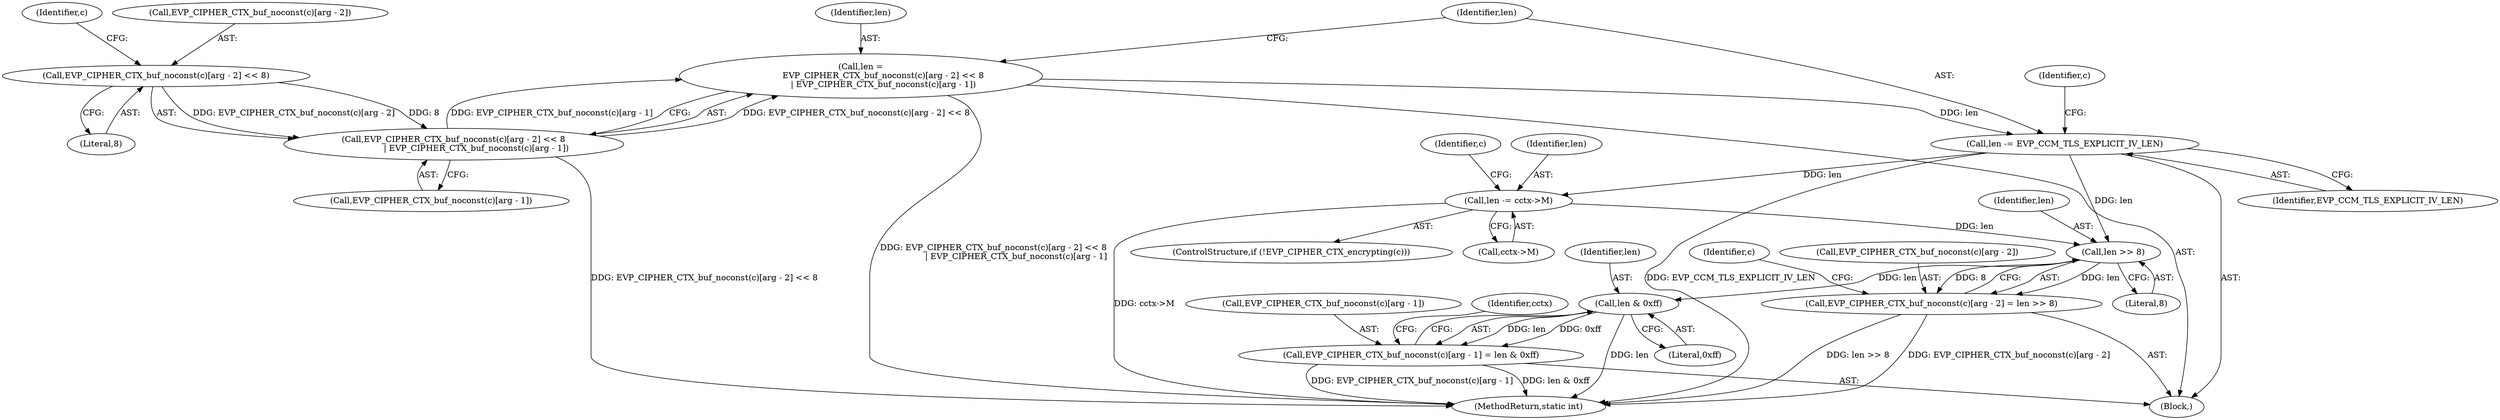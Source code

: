 digraph "0_openssl_00d965474b22b54e4275232bc71ee0c699c5cd21@pointer" {
"1000203" [label="(Call,len -= cctx->M)"];
"1000196" [label="(Call,len -= EVP_CCM_TLS_EXPLICIT_IV_LEN)"];
"1000179" [label="(Call,len =\n                 EVP_CIPHER_CTX_buf_noconst(c)[arg - 2] << 8\n                 | EVP_CIPHER_CTX_buf_noconst(c)[arg - 1])"];
"1000181" [label="(Call,EVP_CIPHER_CTX_buf_noconst(c)[arg - 2] << 8\n                 | EVP_CIPHER_CTX_buf_noconst(c)[arg - 1])"];
"1000182" [label="(Call,EVP_CIPHER_CTX_buf_noconst(c)[arg - 2] << 8)"];
"1000215" [label="(Call,len >> 8)"];
"1000208" [label="(Call,EVP_CIPHER_CTX_buf_noconst(c)[arg - 2] = len >> 8)"];
"1000225" [label="(Call,len & 0xff)"];
"1000218" [label="(Call,EVP_CIPHER_CTX_buf_noconst(c)[arg - 1] = len & 0xff)"];
"1000226" [label="(Identifier,len)"];
"1000189" [label="(Literal,8)"];
"1000219" [label="(Call,EVP_CIPHER_CTX_buf_noconst(c)[arg - 1])"];
"1000204" [label="(Identifier,len)"];
"1000182" [label="(Call,EVP_CIPHER_CTX_buf_noconst(c)[arg - 2] << 8)"];
"1000199" [label="(ControlStructure,if (!EVP_CIPHER_CTX_encrypting(c)))"];
"1000179" [label="(Call,len =\n                 EVP_CIPHER_CTX_buf_noconst(c)[arg - 2] << 8\n                 | EVP_CIPHER_CTX_buf_noconst(c)[arg - 1])"];
"1000221" [label="(Identifier,c)"];
"1000197" [label="(Identifier,len)"];
"1000402" [label="(MethodReturn,static int)"];
"1000180" [label="(Identifier,len)"];
"1000196" [label="(Call,len -= EVP_CCM_TLS_EXPLICIT_IV_LEN)"];
"1000225" [label="(Call,len & 0xff)"];
"1000205" [label="(Call,cctx->M)"];
"1000230" [label="(Identifier,cctx)"];
"1000190" [label="(Call,EVP_CIPHER_CTX_buf_noconst(c)[arg - 1])"];
"1000208" [label="(Call,EVP_CIPHER_CTX_buf_noconst(c)[arg - 2] = len >> 8)"];
"1000211" [label="(Identifier,c)"];
"1000227" [label="(Literal,0xff)"];
"1000216" [label="(Identifier,len)"];
"1000198" [label="(Identifier,EVP_CCM_TLS_EXPLICIT_IV_LEN)"];
"1000192" [label="(Identifier,c)"];
"1000183" [label="(Call,EVP_CIPHER_CTX_buf_noconst(c)[arg - 2])"];
"1000217" [label="(Literal,8)"];
"1000218" [label="(Call,EVP_CIPHER_CTX_buf_noconst(c)[arg - 1] = len & 0xff)"];
"1000181" [label="(Call,EVP_CIPHER_CTX_buf_noconst(c)[arg - 2] << 8\n                 | EVP_CIPHER_CTX_buf_noconst(c)[arg - 1])"];
"1000203" [label="(Call,len -= cctx->M)"];
"1000177" [label="(Block,)"];
"1000209" [label="(Call,EVP_CIPHER_CTX_buf_noconst(c)[arg - 2])"];
"1000202" [label="(Identifier,c)"];
"1000215" [label="(Call,len >> 8)"];
"1000203" -> "1000199"  [label="AST: "];
"1000203" -> "1000205"  [label="CFG: "];
"1000204" -> "1000203"  [label="AST: "];
"1000205" -> "1000203"  [label="AST: "];
"1000211" -> "1000203"  [label="CFG: "];
"1000203" -> "1000402"  [label="DDG: cctx->M"];
"1000196" -> "1000203"  [label="DDG: len"];
"1000203" -> "1000215"  [label="DDG: len"];
"1000196" -> "1000177"  [label="AST: "];
"1000196" -> "1000198"  [label="CFG: "];
"1000197" -> "1000196"  [label="AST: "];
"1000198" -> "1000196"  [label="AST: "];
"1000202" -> "1000196"  [label="CFG: "];
"1000196" -> "1000402"  [label="DDG: EVP_CCM_TLS_EXPLICIT_IV_LEN"];
"1000179" -> "1000196"  [label="DDG: len"];
"1000196" -> "1000215"  [label="DDG: len"];
"1000179" -> "1000177"  [label="AST: "];
"1000179" -> "1000181"  [label="CFG: "];
"1000180" -> "1000179"  [label="AST: "];
"1000181" -> "1000179"  [label="AST: "];
"1000197" -> "1000179"  [label="CFG: "];
"1000179" -> "1000402"  [label="DDG: EVP_CIPHER_CTX_buf_noconst(c)[arg - 2] << 8\n                 | EVP_CIPHER_CTX_buf_noconst(c)[arg - 1]"];
"1000181" -> "1000179"  [label="DDG: EVP_CIPHER_CTX_buf_noconst(c)[arg - 2] << 8"];
"1000181" -> "1000179"  [label="DDG: EVP_CIPHER_CTX_buf_noconst(c)[arg - 1]"];
"1000181" -> "1000190"  [label="CFG: "];
"1000182" -> "1000181"  [label="AST: "];
"1000190" -> "1000181"  [label="AST: "];
"1000181" -> "1000402"  [label="DDG: EVP_CIPHER_CTX_buf_noconst(c)[arg - 2] << 8"];
"1000182" -> "1000181"  [label="DDG: EVP_CIPHER_CTX_buf_noconst(c)[arg - 2]"];
"1000182" -> "1000181"  [label="DDG: 8"];
"1000182" -> "1000189"  [label="CFG: "];
"1000183" -> "1000182"  [label="AST: "];
"1000189" -> "1000182"  [label="AST: "];
"1000192" -> "1000182"  [label="CFG: "];
"1000215" -> "1000208"  [label="AST: "];
"1000215" -> "1000217"  [label="CFG: "];
"1000216" -> "1000215"  [label="AST: "];
"1000217" -> "1000215"  [label="AST: "];
"1000208" -> "1000215"  [label="CFG: "];
"1000215" -> "1000208"  [label="DDG: len"];
"1000215" -> "1000208"  [label="DDG: 8"];
"1000215" -> "1000225"  [label="DDG: len"];
"1000208" -> "1000177"  [label="AST: "];
"1000209" -> "1000208"  [label="AST: "];
"1000221" -> "1000208"  [label="CFG: "];
"1000208" -> "1000402"  [label="DDG: EVP_CIPHER_CTX_buf_noconst(c)[arg - 2]"];
"1000208" -> "1000402"  [label="DDG: len >> 8"];
"1000225" -> "1000218"  [label="AST: "];
"1000225" -> "1000227"  [label="CFG: "];
"1000226" -> "1000225"  [label="AST: "];
"1000227" -> "1000225"  [label="AST: "];
"1000218" -> "1000225"  [label="CFG: "];
"1000225" -> "1000402"  [label="DDG: len"];
"1000225" -> "1000218"  [label="DDG: len"];
"1000225" -> "1000218"  [label="DDG: 0xff"];
"1000218" -> "1000177"  [label="AST: "];
"1000219" -> "1000218"  [label="AST: "];
"1000230" -> "1000218"  [label="CFG: "];
"1000218" -> "1000402"  [label="DDG: len & 0xff"];
"1000218" -> "1000402"  [label="DDG: EVP_CIPHER_CTX_buf_noconst(c)[arg - 1]"];
}
